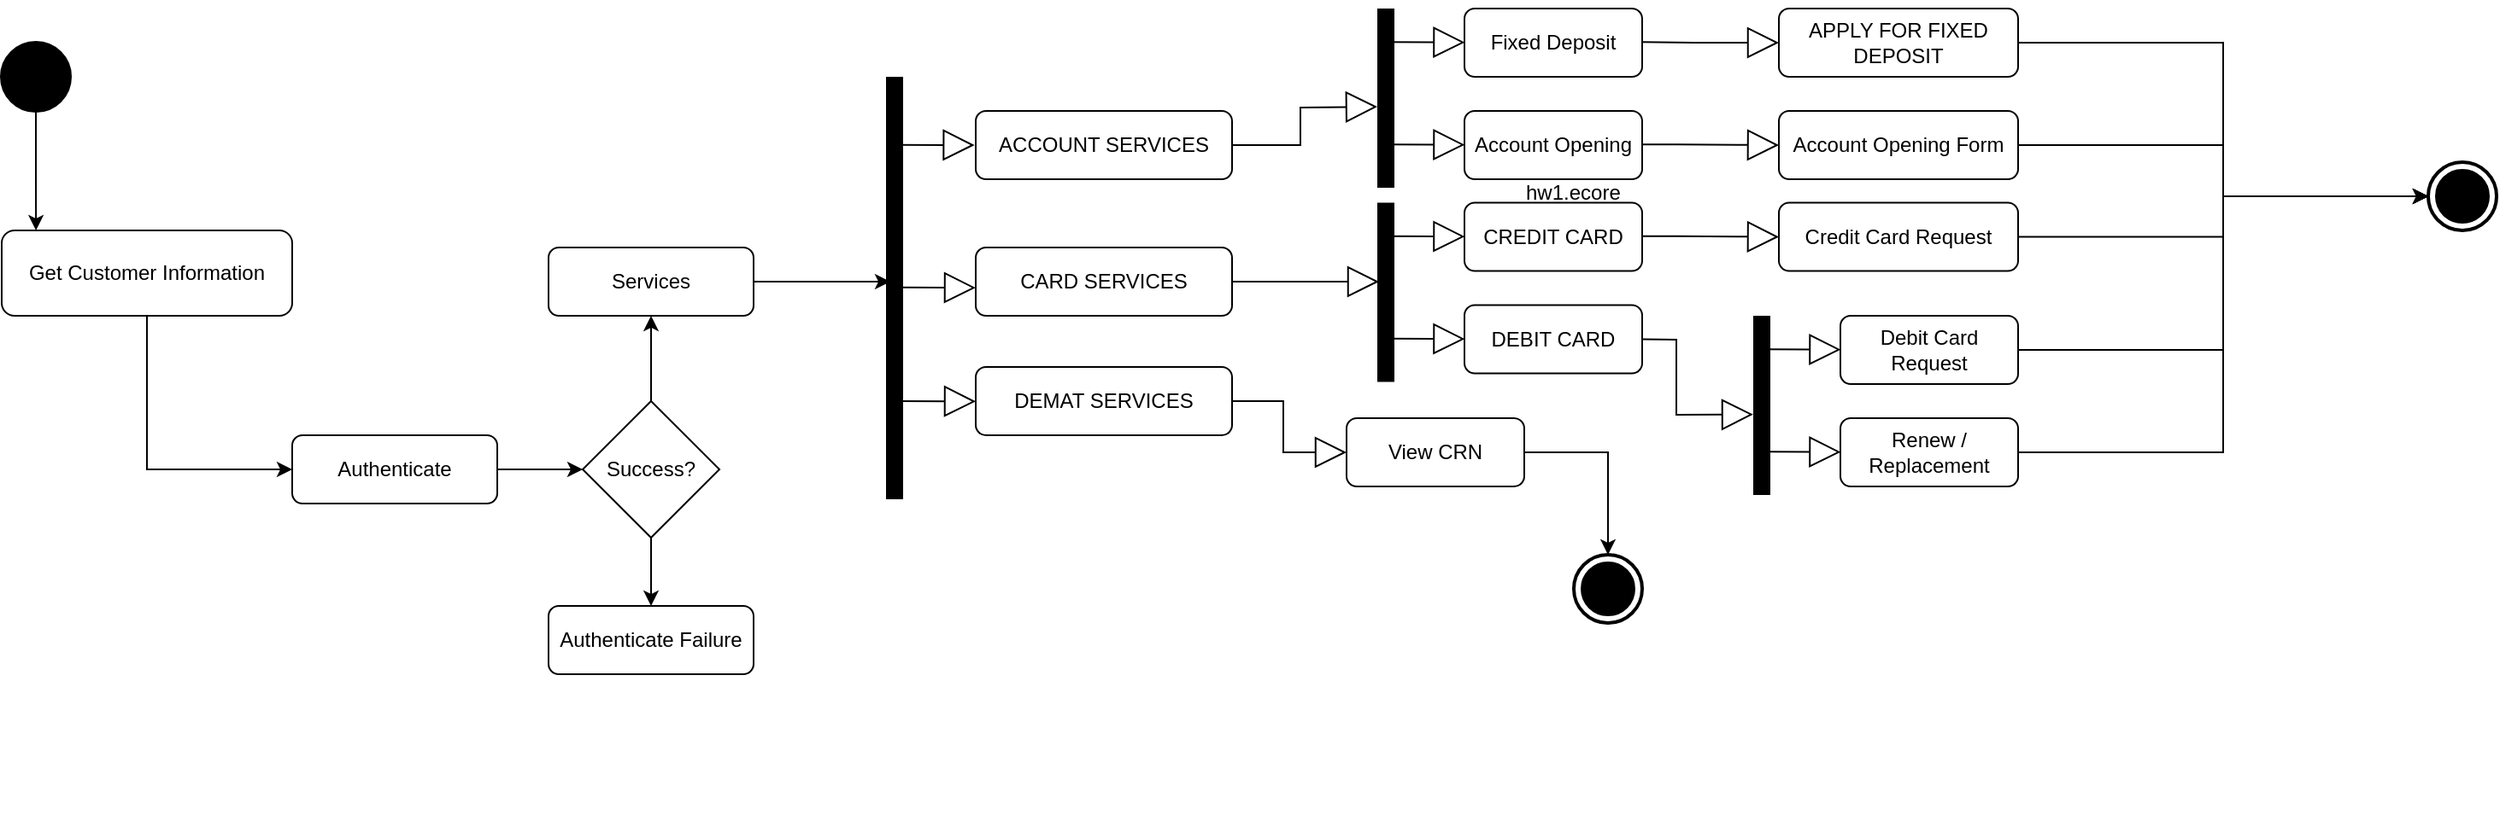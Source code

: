<mxfile compressed="false" version="16.6.5" type="device">
  <diagram id="85OPB4iYP1H9sOdMJJdA" name="Page-1">
    <mxGraphModel dx="599" dy="332" grid="1" gridSize="10" guides="1" tooltips="1" connect="1" arrows="1" fold="1" page="1" pageScale="1" pageWidth="827" pageHeight="1169" math="0" shadow="0">
      <root>
        <mxCell id="0" />
        <mxCell id="1" parent="0" />
        <mxCell id="7WhLit7YFjIoFo8CH_9x-5" style="edgeStyle=orthogonalEdgeStyle;rounded=0;orthogonalLoop=1;jettySize=auto;html=1;entryX=0;entryY=0.5;entryDx=0;entryDy=0;" edge="1" parent="1" source="7WhLit7YFjIoFo8CH_9x-1" target="7WhLit7YFjIoFo8CH_9x-4">
          <mxGeometry relative="1" as="geometry">
            <Array as="points">
              <mxPoint x="125" y="290" />
            </Array>
          </mxGeometry>
        </mxCell>
        <mxCell id="7WhLit7YFjIoFo8CH_9x-1" value="&lt;div&gt;Get Customer Information&lt;/div&gt;" style="rounded=1;whiteSpace=wrap;html=1;strokeWidth=1;" vertex="1" parent="1">
          <mxGeometry x="40" y="150" width="170" height="50" as="geometry" />
        </mxCell>
        <mxCell id="7WhLit7YFjIoFo8CH_9x-3" style="edgeStyle=orthogonalEdgeStyle;rounded=0;orthogonalLoop=1;jettySize=auto;html=1;entryX=0.118;entryY=0;entryDx=0;entryDy=0;entryPerimeter=0;" edge="1" parent="1" source="7WhLit7YFjIoFo8CH_9x-2" target="7WhLit7YFjIoFo8CH_9x-1">
          <mxGeometry relative="1" as="geometry" />
        </mxCell>
        <mxCell id="7WhLit7YFjIoFo8CH_9x-2" value="" style="shape=ellipse;html=1;fillColor=#000000;strokeWidth=2;verticalLabelPosition=bottom;verticalAlignment=top;perimeter=ellipsePerimeter;" vertex="1" parent="1">
          <mxGeometry x="40" y="40" width="40" height="40" as="geometry" />
        </mxCell>
        <mxCell id="7WhLit7YFjIoFo8CH_9x-8" style="edgeStyle=orthogonalEdgeStyle;rounded=0;orthogonalLoop=1;jettySize=auto;html=1;entryX=0;entryY=0.5;entryDx=0;entryDy=0;" edge="1" parent="1" source="7WhLit7YFjIoFo8CH_9x-4" target="7WhLit7YFjIoFo8CH_9x-6">
          <mxGeometry relative="1" as="geometry" />
        </mxCell>
        <mxCell id="7WhLit7YFjIoFo8CH_9x-4" value="&lt;div&gt;Authenticate&lt;/div&gt;" style="rounded=1;whiteSpace=wrap;html=1;strokeWidth=1;" vertex="1" parent="1">
          <mxGeometry x="210" y="270" width="120" height="40" as="geometry" />
        </mxCell>
        <mxCell id="7WhLit7YFjIoFo8CH_9x-10" style="edgeStyle=orthogonalEdgeStyle;rounded=0;orthogonalLoop=1;jettySize=auto;html=1;entryX=0.5;entryY=0;entryDx=0;entryDy=0;" edge="1" parent="1" source="7WhLit7YFjIoFo8CH_9x-6" target="7WhLit7YFjIoFo8CH_9x-9">
          <mxGeometry relative="1" as="geometry" />
        </mxCell>
        <mxCell id="7WhLit7YFjIoFo8CH_9x-12" style="edgeStyle=orthogonalEdgeStyle;rounded=0;orthogonalLoop=1;jettySize=auto;html=1;entryX=0.5;entryY=1;entryDx=0;entryDy=0;" edge="1" parent="1" source="7WhLit7YFjIoFo8CH_9x-6" target="7WhLit7YFjIoFo8CH_9x-11">
          <mxGeometry relative="1" as="geometry" />
        </mxCell>
        <mxCell id="7WhLit7YFjIoFo8CH_9x-6" value="Success?" style="rhombus;whiteSpace=wrap;html=1;" vertex="1" parent="1">
          <mxGeometry x="380" y="250" width="80" height="80" as="geometry" />
        </mxCell>
        <mxCell id="7WhLit7YFjIoFo8CH_9x-9" value="&lt;div&gt;Authenticate Failure&lt;/div&gt;" style="rounded=1;whiteSpace=wrap;html=1;strokeWidth=1;" vertex="1" parent="1">
          <mxGeometry x="360" y="370" width="120" height="40" as="geometry" />
        </mxCell>
        <mxCell id="7WhLit7YFjIoFo8CH_9x-15" style="edgeStyle=orthogonalEdgeStyle;rounded=0;orthogonalLoop=1;jettySize=auto;html=1;" edge="1" parent="1" source="7WhLit7YFjIoFo8CH_9x-11">
          <mxGeometry relative="1" as="geometry">
            <mxPoint x="560" y="180" as="targetPoint" />
          </mxGeometry>
        </mxCell>
        <mxCell id="7WhLit7YFjIoFo8CH_9x-11" value="&lt;div&gt;Services&lt;/div&gt;" style="rounded=1;whiteSpace=wrap;html=1;strokeWidth=1;" vertex="1" parent="1">
          <mxGeometry x="360" y="160" width="120" height="40" as="geometry" />
        </mxCell>
        <mxCell id="7WhLit7YFjIoFo8CH_9x-14" value="" style="line;strokeWidth=10;html=1;rotation=90;" vertex="1" parent="1">
          <mxGeometry x="438.75" y="178.75" width="247.5" height="10" as="geometry" />
        </mxCell>
        <mxCell id="7WhLit7YFjIoFo8CH_9x-16" value="&lt;div&gt;ACCOUNT SERVICES&lt;/div&gt;" style="rounded=1;whiteSpace=wrap;html=1;strokeWidth=1;" vertex="1" parent="1">
          <mxGeometry x="610" y="80" width="150" height="40" as="geometry" />
        </mxCell>
        <mxCell id="7WhLit7YFjIoFo8CH_9x-17" value="&lt;div&gt;CARD SERVICES&lt;/div&gt;" style="rounded=1;whiteSpace=wrap;html=1;strokeWidth=1;" vertex="1" parent="1">
          <mxGeometry x="610" y="160" width="150" height="40" as="geometry" />
        </mxCell>
        <mxCell id="7WhLit7YFjIoFo8CH_9x-18" value="&lt;div&gt;DEMAT SERVICES&lt;/div&gt;" style="rounded=1;whiteSpace=wrap;html=1;strokeWidth=1;" vertex="1" parent="1">
          <mxGeometry x="610" y="230" width="150" height="40" as="geometry" />
        </mxCell>
        <mxCell id="7WhLit7YFjIoFo8CH_9x-19" value="" style="endArrow=block;endSize=16;endFill=0;html=1;rounded=0;exitX=0.161;exitY=0.443;exitDx=0;exitDy=0;exitPerimeter=0;" edge="1" parent="1" source="7WhLit7YFjIoFo8CH_9x-14">
          <mxGeometry width="160" relative="1" as="geometry">
            <mxPoint x="609.31" y="160" as="sourcePoint" />
            <mxPoint x="609.31" y="100" as="targetPoint" />
          </mxGeometry>
        </mxCell>
        <mxCell id="7WhLit7YFjIoFo8CH_9x-20" value="" style="endArrow=block;endSize=16;endFill=0;html=1;rounded=0;exitX=0.161;exitY=0.443;exitDx=0;exitDy=0;exitPerimeter=0;" edge="1" parent="1">
          <mxGeometry width="160" relative="1" as="geometry">
            <mxPoint x="563.76" y="183.41" as="sourcePoint" />
            <mxPoint x="610" y="183.563" as="targetPoint" />
          </mxGeometry>
        </mxCell>
        <mxCell id="7WhLit7YFjIoFo8CH_9x-21" value="" style="endArrow=block;endSize=16;endFill=0;html=1;rounded=0;exitX=0.161;exitY=0.443;exitDx=0;exitDy=0;exitPerimeter=0;" edge="1" parent="1">
          <mxGeometry width="160" relative="1" as="geometry">
            <mxPoint x="563.76" y="250" as="sourcePoint" />
            <mxPoint x="610" y="250.153" as="targetPoint" />
          </mxGeometry>
        </mxCell>
        <mxCell id="7WhLit7YFjIoFo8CH_9x-23" value="" style="endArrow=block;endSize=16;endFill=0;html=1;rounded=0;" edge="1" parent="1">
          <mxGeometry width="160" relative="1" as="geometry">
            <mxPoint x="760" y="100" as="sourcePoint" />
            <mxPoint x="845.0" y="77.5" as="targetPoint" />
            <Array as="points">
              <mxPoint x="800" y="100" />
              <mxPoint x="800" y="78" />
            </Array>
          </mxGeometry>
        </mxCell>
        <mxCell id="7WhLit7YFjIoFo8CH_9x-24" value="" style="endArrow=block;endSize=16;endFill=0;html=1;rounded=0;exitX=1;exitY=0.5;exitDx=0;exitDy=0;" edge="1" parent="1" source="7WhLit7YFjIoFo8CH_9x-17">
          <mxGeometry width="160" relative="1" as="geometry">
            <mxPoint x="766" y="179.66" as="sourcePoint" />
            <mxPoint x="846" y="180" as="targetPoint" />
            <Array as="points">
              <mxPoint x="816" y="180" />
            </Array>
          </mxGeometry>
        </mxCell>
        <mxCell id="7WhLit7YFjIoFo8CH_9x-25" value="" style="endArrow=block;endSize=16;endFill=0;html=1;rounded=0;exitX=0.161;exitY=0.443;exitDx=0;exitDy=0;exitPerimeter=0;entryX=0;entryY=0.5;entryDx=0;entryDy=0;" edge="1" parent="1" target="7WhLit7YFjIoFo8CH_9x-43">
          <mxGeometry width="160" relative="1" as="geometry">
            <mxPoint x="760" y="250" as="sourcePoint" />
            <mxPoint x="806.24" y="250.153" as="targetPoint" />
            <Array as="points">
              <mxPoint x="790" y="250" />
              <mxPoint x="790" y="280" />
            </Array>
          </mxGeometry>
        </mxCell>
        <mxCell id="7WhLit7YFjIoFo8CH_9x-27" value="" style="line;strokeWidth=10;html=1;rotation=90;" vertex="1" parent="1">
          <mxGeometry x="797.5" y="67.5" width="105" height="10" as="geometry" />
        </mxCell>
        <mxCell id="7WhLit7YFjIoFo8CH_9x-28" value="&lt;div&gt;Fixed Deposit&lt;/div&gt;" style="rounded=1;whiteSpace=wrap;html=1;strokeWidth=1;" vertex="1" parent="1">
          <mxGeometry x="896" y="20" width="104" height="40" as="geometry" />
        </mxCell>
        <mxCell id="7WhLit7YFjIoFo8CH_9x-29" value="" style="endArrow=block;endSize=16;endFill=0;html=1;rounded=0;exitX=0.161;exitY=0.443;exitDx=0;exitDy=0;exitPerimeter=0;" edge="1" parent="1">
          <mxGeometry width="160" relative="1" as="geometry">
            <mxPoint x="850" y="39.66" as="sourcePoint" />
            <mxPoint x="896.24" y="39.813" as="targetPoint" />
          </mxGeometry>
        </mxCell>
        <mxCell id="7WhLit7YFjIoFo8CH_9x-30" value="&lt;div&gt;Account Opening&lt;/div&gt;" style="rounded=1;whiteSpace=wrap;html=1;strokeWidth=1;" vertex="1" parent="1">
          <mxGeometry x="896" y="80" width="104" height="40" as="geometry" />
        </mxCell>
        <mxCell id="7WhLit7YFjIoFo8CH_9x-31" value="" style="endArrow=block;endSize=16;endFill=0;html=1;rounded=0;exitX=0.161;exitY=0.443;exitDx=0;exitDy=0;exitPerimeter=0;" edge="1" parent="1">
          <mxGeometry width="160" relative="1" as="geometry">
            <mxPoint x="850.0" y="99.66" as="sourcePoint" />
            <mxPoint x="896.24" y="99.812" as="targetPoint" />
          </mxGeometry>
        </mxCell>
        <mxCell id="7WhLit7YFjIoFo8CH_9x-36" value="" style="line;strokeWidth=10;html=1;rotation=90;" vertex="1" parent="1">
          <mxGeometry x="797.5" y="181.25" width="105" height="10" as="geometry" />
        </mxCell>
        <mxCell id="7WhLit7YFjIoFo8CH_9x-37" value="CREDIT CARD" style="rounded=1;whiteSpace=wrap;html=1;strokeWidth=1;" vertex="1" parent="1">
          <mxGeometry x="896" y="133.75" width="104" height="40" as="geometry" />
        </mxCell>
        <mxCell id="7WhLit7YFjIoFo8CH_9x-38" value="" style="endArrow=block;endSize=16;endFill=0;html=1;rounded=0;exitX=0.161;exitY=0.443;exitDx=0;exitDy=0;exitPerimeter=0;" edge="1" parent="1">
          <mxGeometry width="160" relative="1" as="geometry">
            <mxPoint x="850.0" y="153.41" as="sourcePoint" />
            <mxPoint x="896.24" y="153.562" as="targetPoint" />
          </mxGeometry>
        </mxCell>
        <mxCell id="7WhLit7YFjIoFo8CH_9x-39" value="&lt;div&gt;DEBIT CARD&lt;/div&gt;" style="rounded=1;whiteSpace=wrap;html=1;strokeWidth=1;" vertex="1" parent="1">
          <mxGeometry x="896" y="193.75" width="104" height="40" as="geometry" />
        </mxCell>
        <mxCell id="7WhLit7YFjIoFo8CH_9x-40" value="" style="endArrow=block;endSize=16;endFill=0;html=1;rounded=0;exitX=0.161;exitY=0.443;exitDx=0;exitDy=0;exitPerimeter=0;" edge="1" parent="1">
          <mxGeometry width="160" relative="1" as="geometry">
            <mxPoint x="850.0" y="213.41" as="sourcePoint" />
            <mxPoint x="896.24" y="213.562" as="targetPoint" />
          </mxGeometry>
        </mxCell>
        <mxCell id="7WhLit7YFjIoFo8CH_9x-62" style="edgeStyle=orthogonalEdgeStyle;rounded=0;orthogonalLoop=1;jettySize=auto;html=1;entryX=0.5;entryY=0;entryDx=0;entryDy=0;entryPerimeter=0;" edge="1" parent="1" source="7WhLit7YFjIoFo8CH_9x-43" target="7WhLit7YFjIoFo8CH_9x-61">
          <mxGeometry relative="1" as="geometry" />
        </mxCell>
        <mxCell id="7WhLit7YFjIoFo8CH_9x-43" value="View CRN" style="rounded=1;whiteSpace=wrap;html=1;strokeWidth=1;" vertex="1" parent="1">
          <mxGeometry x="827" y="260" width="104" height="40" as="geometry" />
        </mxCell>
        <mxCell id="7WhLit7YFjIoFo8CH_9x-47" value="" style="endArrow=block;endSize=16;endFill=0;html=1;rounded=0;exitX=0.161;exitY=0.443;exitDx=0;exitDy=0;exitPerimeter=0;entryX=0;entryY=0.5;entryDx=0;entryDy=0;" edge="1" parent="1" target="7WhLit7YFjIoFo8CH_9x-48">
          <mxGeometry width="160" relative="1" as="geometry">
            <mxPoint x="1000" y="39.66" as="sourcePoint" />
            <mxPoint x="1080" as="targetPoint" />
            <Array as="points">
              <mxPoint x="1030" y="40" />
            </Array>
          </mxGeometry>
        </mxCell>
        <mxCell id="7WhLit7YFjIoFo8CH_9x-64" style="edgeStyle=orthogonalEdgeStyle;rounded=0;orthogonalLoop=1;jettySize=auto;html=1;entryX=0;entryY=0.5;entryDx=0;entryDy=0;entryPerimeter=0;" edge="1" parent="1" source="7WhLit7YFjIoFo8CH_9x-48" target="7WhLit7YFjIoFo8CH_9x-63">
          <mxGeometry relative="1" as="geometry" />
        </mxCell>
        <mxCell id="7WhLit7YFjIoFo8CH_9x-48" value="&lt;div&gt;APPLY FOR FIXED DEPOSIT&lt;/div&gt;" style="rounded=1;whiteSpace=wrap;html=1;strokeWidth=1;" vertex="1" parent="1">
          <mxGeometry x="1080" y="20" width="140" height="40" as="geometry" />
        </mxCell>
        <mxCell id="7WhLit7YFjIoFo8CH_9x-65" style="edgeStyle=orthogonalEdgeStyle;rounded=0;orthogonalLoop=1;jettySize=auto;html=1;entryX=0;entryY=0.5;entryDx=0;entryDy=0;entryPerimeter=0;" edge="1" parent="1" source="7WhLit7YFjIoFo8CH_9x-49" target="7WhLit7YFjIoFo8CH_9x-63">
          <mxGeometry relative="1" as="geometry" />
        </mxCell>
        <mxCell id="7WhLit7YFjIoFo8CH_9x-49" value="&lt;div&gt;Account Opening Form&lt;/div&gt;" style="rounded=1;whiteSpace=wrap;html=1;strokeWidth=1;" vertex="1" parent="1">
          <mxGeometry x="1080" y="80" width="140" height="40" as="geometry" />
        </mxCell>
        <mxCell id="7WhLit7YFjIoFo8CH_9x-50" value="" style="endArrow=block;endSize=16;endFill=0;html=1;rounded=0;exitX=0.161;exitY=0.443;exitDx=0;exitDy=0;exitPerimeter=0;entryX=0;entryY=0.5;entryDx=0;entryDy=0;" edge="1" parent="1" target="7WhLit7YFjIoFo8CH_9x-49">
          <mxGeometry width="160" relative="1" as="geometry">
            <mxPoint x="1000" y="99.66" as="sourcePoint" />
            <mxPoint x="1046.24" y="99.813" as="targetPoint" />
            <Array as="points">
              <mxPoint x="1020" y="99.66" />
            </Array>
          </mxGeometry>
        </mxCell>
        <mxCell id="7WhLit7YFjIoFo8CH_9x-66" style="edgeStyle=orthogonalEdgeStyle;rounded=0;orthogonalLoop=1;jettySize=auto;html=1;entryX=0;entryY=0.5;entryDx=0;entryDy=0;entryPerimeter=0;" edge="1" parent="1" source="7WhLit7YFjIoFo8CH_9x-51" target="7WhLit7YFjIoFo8CH_9x-63">
          <mxGeometry relative="1" as="geometry" />
        </mxCell>
        <mxCell id="7WhLit7YFjIoFo8CH_9x-51" value="&lt;div&gt;Credit Card Request&lt;/div&gt;" style="rounded=1;whiteSpace=wrap;html=1;strokeWidth=1;" vertex="1" parent="1">
          <mxGeometry x="1080" y="133.75" width="140" height="40" as="geometry" />
        </mxCell>
        <mxCell id="7WhLit7YFjIoFo8CH_9x-52" value="" style="endArrow=block;endSize=16;endFill=0;html=1;rounded=0;exitX=0.161;exitY=0.443;exitDx=0;exitDy=0;exitPerimeter=0;entryX=0;entryY=0.5;entryDx=0;entryDy=0;" edge="1" parent="1">
          <mxGeometry width="160" relative="1" as="geometry">
            <mxPoint x="1000" y="153.41" as="sourcePoint" />
            <mxPoint x="1080" y="153.75" as="targetPoint" />
            <Array as="points">
              <mxPoint x="1020.0" y="153.41" />
            </Array>
          </mxGeometry>
        </mxCell>
        <mxCell id="7WhLit7YFjIoFo8CH_9x-54" value="" style="line;strokeWidth=10;html=1;rotation=90;" vertex="1" parent="1">
          <mxGeometry x="1017.5" y="247.5" width="105" height="10" as="geometry" />
        </mxCell>
        <mxCell id="7WhLit7YFjIoFo8CH_9x-67" style="edgeStyle=orthogonalEdgeStyle;rounded=0;orthogonalLoop=1;jettySize=auto;html=1;entryX=0;entryY=0.5;entryDx=0;entryDy=0;entryPerimeter=0;" edge="1" parent="1" source="7WhLit7YFjIoFo8CH_9x-55" target="7WhLit7YFjIoFo8CH_9x-63">
          <mxGeometry relative="1" as="geometry" />
        </mxCell>
        <mxCell id="7WhLit7YFjIoFo8CH_9x-55" value="&lt;div&gt;Debit Card Request&lt;/div&gt;" style="rounded=1;whiteSpace=wrap;html=1;strokeWidth=1;" vertex="1" parent="1">
          <mxGeometry x="1116" y="200" width="104" height="40" as="geometry" />
        </mxCell>
        <mxCell id="7WhLit7YFjIoFo8CH_9x-56" value="" style="endArrow=block;endSize=16;endFill=0;html=1;rounded=0;exitX=0.161;exitY=0.443;exitDx=0;exitDy=0;exitPerimeter=0;" edge="1" parent="1">
          <mxGeometry width="160" relative="1" as="geometry">
            <mxPoint x="1070.0" y="219.66" as="sourcePoint" />
            <mxPoint x="1116.24" y="219.812" as="targetPoint" />
          </mxGeometry>
        </mxCell>
        <mxCell id="7WhLit7YFjIoFo8CH_9x-68" style="edgeStyle=orthogonalEdgeStyle;rounded=0;orthogonalLoop=1;jettySize=auto;html=1;entryX=0;entryY=0.5;entryDx=0;entryDy=0;entryPerimeter=0;" edge="1" parent="1" source="7WhLit7YFjIoFo8CH_9x-57" target="7WhLit7YFjIoFo8CH_9x-63">
          <mxGeometry relative="1" as="geometry" />
        </mxCell>
        <mxCell id="7WhLit7YFjIoFo8CH_9x-57" value="&lt;div&gt;Renew / Replacement&lt;/div&gt;" style="rounded=1;whiteSpace=wrap;html=1;strokeWidth=1;" vertex="1" parent="1">
          <mxGeometry x="1116" y="260" width="104" height="40" as="geometry" />
        </mxCell>
        <mxCell id="7WhLit7YFjIoFo8CH_9x-58" value="" style="endArrow=block;endSize=16;endFill=0;html=1;rounded=0;exitX=0.161;exitY=0.443;exitDx=0;exitDy=0;exitPerimeter=0;" edge="1" parent="1">
          <mxGeometry width="160" relative="1" as="geometry">
            <mxPoint x="1070.0" y="279.66" as="sourcePoint" />
            <mxPoint x="1116.24" y="279.812" as="targetPoint" />
          </mxGeometry>
        </mxCell>
        <mxCell id="7WhLit7YFjIoFo8CH_9x-60" value="" style="endArrow=block;endSize=16;endFill=0;html=1;rounded=0;exitX=1;exitY=0.5;exitDx=0;exitDy=0;entryX=0;entryY=0.5;entryDx=0;entryDy=0;" edge="1" parent="1" source="7WhLit7YFjIoFo8CH_9x-39">
          <mxGeometry width="160" relative="1" as="geometry">
            <mxPoint x="985" y="257.5" as="sourcePoint" />
            <mxPoint x="1065" y="257.84" as="targetPoint" />
            <Array as="points">
              <mxPoint x="1020" y="214" />
              <mxPoint x="1020" y="258" />
            </Array>
          </mxGeometry>
        </mxCell>
        <mxCell id="7WhLit7YFjIoFo8CH_9x-61" value="" style="html=1;shape=mxgraph.sysml.actFinal;strokeWidth=2;verticalLabelPosition=bottom;verticalAlignment=top;" vertex="1" parent="1">
          <mxGeometry x="960" y="340" width="40" height="40" as="geometry" />
        </mxCell>
        <mxCell id="7WhLit7YFjIoFo8CH_9x-63" value="" style="html=1;shape=mxgraph.sysml.actFinal;strokeWidth=2;verticalLabelPosition=bottom;verticalAlignment=top;" vertex="1" parent="1">
          <mxGeometry x="1460" y="110" width="40" height="40" as="geometry" />
        </mxCell>
        <mxCell id="7WhLit7YFjIoFo8CH_9x-69" value="&lt;?xml version=&quot;1.0&quot; encoding=&quot;UTF-8&quot;?&gt;&#xa;&lt;xmi:XMI xmi:version=&quot;2.0&quot; xmlns:xmi=&quot;http://www.omg.org/XMI&quot; xmlns:xsi=&quot;http://www.w3.org/2001/XMLSchema-instance&quot; xmlns:description=&quot;http://www.eclipse.org/sirius/description/1.1.0&quot; xmlns:description_1=&quot;http://www.eclipse.org/sirius/diagram/description/1.1.0&quot; xmlns:diagram=&quot;http://www.eclipse.org/sirius/diagram/1.1.0&quot; xmlns:ecore=&quot;http://www.eclipse.org/emf/2002/Ecore&quot; xmlns:notation=&quot;http://www.eclipse.org/gmf/runtime/1.0.3/notation&quot; xmlns:viewpoint=&quot;http://www.eclipse.org/sirius/1.1.0&quot; xsi:schemaLocation=&quot;http://www.eclipse.org/sirius/description/1.1.0 http://www.eclipse.org/sirius/1.1.0#//description http://www.eclipse.org/sirius/diagram/description/1.1.0 http://www.eclipse.org/sirius/diagram/1.1.0#//description&quot;&gt;&#xa;  &lt;viewpoint:DAnalysis uid=&quot;_8p4fkGrGEeuSBJwL0pFd2A&quot; selectedViews=&quot;_88aaAGrGEeuSBJwL0pFd2A&quot; version=&quot;14.3.1.202&quot;&gt;&#xa;    &lt;semanticResources&gt;hw1.ecore&lt;/semanticResources&gt;&#xa;    &lt;ownedViews xmi:type=&quot;viewpoint:DView&quot; uid=&quot;_88aaAGrGEeuSBJwL0pFd2A&quot;&gt;&#xa;      &lt;viewpoint xmi:type=&quot;description:Viewpoint&quot; href=&quot;platform:/plugin/org.eclipse.emf.ecoretools.design/description/ecore.odesign#//@ownedViewpoints[name=&#39;Design&#39;]&quot;/&gt;&#xa;      &lt;ownedRepresentationDescriptors xmi:type=&quot;viewpoint:DRepresentationDescriptor&quot; uid=&quot;_8-sR8GrGEeuSBJwL0pFd2A&quot; name=&quot;hw1&quot; repPath=&quot;#_8919YGrGEeuSBJwL0pFd2A&quot; changeId=&quot;2b104dc2-d451-4422-a957-5d07d3a7cc5d&quot;&gt;&#xa;        &lt;description xmi:type=&quot;description_1:DiagramDescription&quot; href=&quot;platform:/plugin/org.eclipse.emf.ecoretools.design/description/ecore.odesign#//@ownedViewpoints[name=&#39;Design&#39;]/@ownedRepresentations[name=&#39;Entities&#39;]&quot;/&gt;&#xa;        &lt;target xmi:type=&quot;ecore:EPackage&quot; href=&quot;hw1.ecore#/&quot;/&gt;&#xa;      &lt;/ownedRepresentationDescriptors&gt;&#xa;    &lt;/ownedViews&gt;&#xa;  &lt;/viewpoint:DAnalysis&gt;&#xa;  &lt;diagram:DSemanticDiagram uid=&quot;_8919YGrGEeuSBJwL0pFd2A&quot;&gt;&#xa;    &lt;ownedAnnotationEntries xmi:type=&quot;description:AnnotationEntry&quot; uid=&quot;_8_FTgGrGEeuSBJwL0pFd2A&quot; source=&quot;GMF_DIAGRAMS&quot;&gt;&#xa;      &lt;data xmi:type=&quot;notation:Diagram&quot; xmi:id=&quot;_8_FTgWrGEeuSBJwL0pFd2A&quot; type=&quot;Sirius&quot; element=&quot;_8919YGrGEeuSBJwL0pFd2A&quot; measurementUnit=&quot;Pixel&quot;&gt;&#xa;        &lt;styles xmi:type=&quot;notation:DiagramStyle&quot; xmi:id=&quot;_8_FTgmrGEeuSBJwL0pFd2A&quot;/&gt;&#xa;      &lt;/data&gt;&#xa;    &lt;/ownedAnnotationEntries&gt;&#xa;    &lt;ownedAnnotationEntries xmi:type=&quot;description:AnnotationEntry&quot; uid=&quot;_9Ar2AGrGEeuSBJwL0pFd2A&quot; source=&quot;DANNOTATION_CUSTOMIZATION_KEY&quot;&gt;&#xa;      &lt;data xmi:type=&quot;diagram:ComputedStyleDescriptionRegistry&quot; uid=&quot;_9Ar2AWrGEeuSBJwL0pFd2A&quot;/&gt;&#xa;    &lt;/ownedAnnotationEntries&gt;&#xa;    &lt;description xmi:type=&quot;description_1:DiagramDescription&quot; href=&quot;platform:/plugin/org.eclipse.emf.ecoretools.design/description/ecore.odesign#//@ownedViewpoints[name=&#39;Design&#39;]/@ownedRepresentations[name=&#39;Entities&#39;]&quot;/&gt;&#xa;    &lt;filterVariableHistory xmi:type=&quot;diagram:FilterVariableHistory&quot; uid=&quot;_8-Q0IGrGEeuSBJwL0pFd2A&quot;/&gt;&#xa;    &lt;activatedLayers xmi:type=&quot;description_1:Layer&quot; href=&quot;platform:/plugin/org.eclipse.emf.ecoretools.design/description/ecore.odesign#//@ownedViewpoints[name=&#39;Design&#39;]/@ownedRepresentations[name=&#39;Entities&#39;]/@defaultLayer&quot;/&gt;&#xa;    &lt;activatedLayers xmi:type=&quot;description_1:AdditionalLayer&quot; href=&quot;platform:/plugin/org.eclipse.emf.ecoretools.design/description/ecore.odesign#//@ownedViewpoints[name=&#39;Design&#39;]/@ownedRepresentations[name=&#39;Entities&#39;]/@additionalLayers[name=&#39;Package&#39;]&quot;/&gt;&#xa;    &lt;activatedLayers xmi:type=&quot;description_1:AdditionalLayer&quot; href=&quot;platform:/plugin/org.eclipse.emf.ecoretools.design/description/ecore.odesign#//@ownedViewpoints[name=&#39;Design&#39;]/@ownedRepresentations[name=&#39;Entities&#39;]/@additionalLayers[name=&#39;Validation&#39;]&quot;/&gt;&#xa;    &lt;target xmi:type=&quot;ecore:EPackage&quot; href=&quot;hw1.ecore#/&quot;/&gt;&#xa;  &lt;/diagram:DSemanticDiagram&gt;&#xa;&lt;/xmi:XMI&gt;" style="text;whiteSpace=wrap;html=1;" vertex="1" parent="1">
          <mxGeometry x="930" y="85" width="80" height="410" as="geometry" />
        </mxCell>
      </root>
    </mxGraphModel>
  </diagram>
</mxfile>
